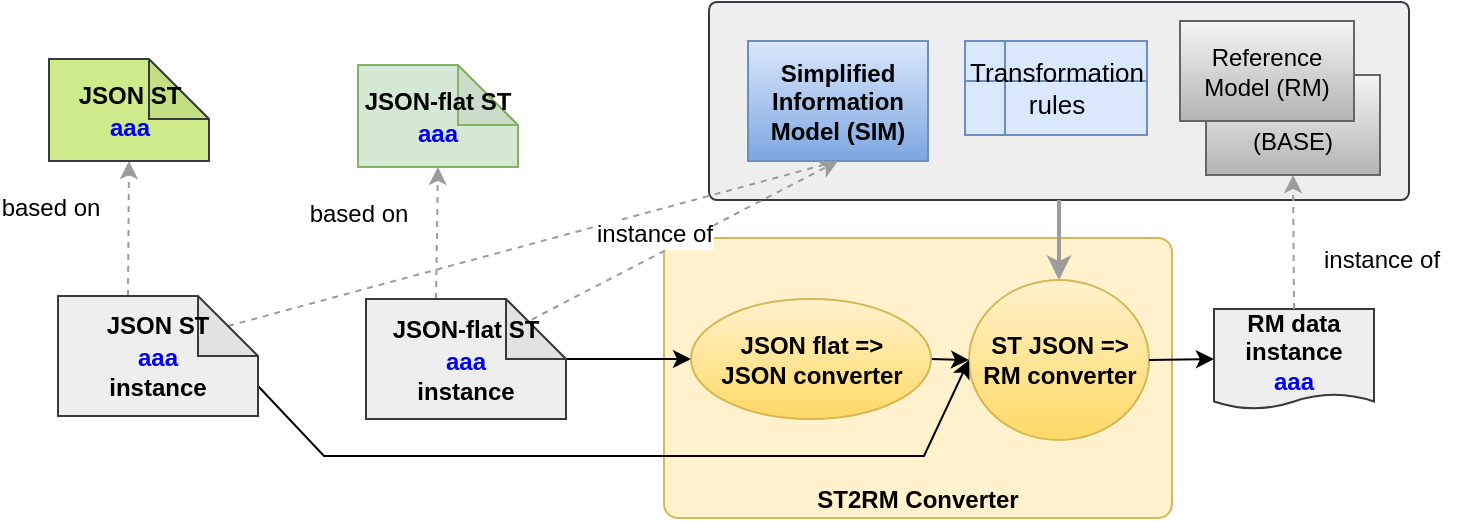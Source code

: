 <mxfile version="10.9.3" type="device"><diagram id="XmOisRVlrF0gZ4vvEgxY" name="Page-1"><mxGraphModel dx="1030" dy="707" grid="1" gridSize="10" guides="1" tooltips="1" connect="1" arrows="1" fold="1" page="1" pageScale="1" pageWidth="1169" pageHeight="827" math="0" shadow="0"><root><mxCell id="0"/><mxCell id="1" parent="0"/><mxCell id="U_25r0_syz-jKjsX9Gg--3" value="" style="rounded=1;whiteSpace=wrap;html=1;fontSize=13;arcSize=4;fillColor=#eeeeee;strokeColor=#36393d;" parent="1" vertex="1"><mxGeometry x="442.5" y="103" width="350" height="99" as="geometry"/></mxCell><mxCell id="lxENX--g2-b_Nk3wRCBP-26" value="&lt;span style=&quot;font-weight: 700 ; white-space: normal&quot;&gt;ST2RM Converter&lt;/span&gt;" style="rounded=1;whiteSpace=wrap;html=1;arcSize=5;fillColor=#fff2cc;strokeColor=#d6b656;verticalAlign=bottom;" parent="1" vertex="1"><mxGeometry x="420" y="221" width="254" height="140" as="geometry"/></mxCell><mxCell id="lxENX--g2-b_Nk3wRCBP-5" value="Simplified Information&lt;br&gt;Model (SIM)" style="rounded=0;whiteSpace=wrap;html=1;fillColor=#dae8fc;strokeColor=#6c8ebf;fontStyle=1;gradientColor=#7ea6e0;" parent="1" vertex="1"><mxGeometry x="462" y="122.5" width="90" height="60" as="geometry"/></mxCell><mxCell id="lxENX--g2-b_Nk3wRCBP-7" style="rounded=0;orthogonalLoop=1;jettySize=auto;html=1;exitX=0;exitY=0;exitDx=35;exitDy=0;dashed=1;strokeColor=#9C9C9C;exitPerimeter=0;entryX=0.5;entryY=1;entryDx=0;entryDy=0;entryPerimeter=0;" parent="1" source="iX6gYI3jmCNzudgxon1o-2" target="BOQQzvxNwKVpHLaHK9lN-2" edge="1"><mxGeometry relative="1" as="geometry"><mxPoint x="307" y="258" as="sourcePoint"/><mxPoint x="306" y="180" as="targetPoint"/></mxGeometry></mxCell><mxCell id="lxENX--g2-b_Nk3wRCBP-8" value="based on" style="text;html=1;resizable=0;points=[];align=center;verticalAlign=middle;labelBackgroundColor=#ffffff;" parent="lxENX--g2-b_Nk3wRCBP-7" vertex="1" connectable="0"><mxGeometry x="0.404" y="-9" relative="1" as="geometry"><mxPoint x="-49" y="3.5" as="offset"/></mxGeometry></mxCell><mxCell id="lxENX--g2-b_Nk3wRCBP-9" value="ST JSON =&amp;gt; RM converter" style="ellipse;whiteSpace=wrap;html=1;gradientColor=#ffd966;fillColor=#fff2cc;strokeColor=#d6b656;fontStyle=1" parent="1" vertex="1"><mxGeometry x="572.5" y="242" width="90" height="80" as="geometry"/></mxCell><mxCell id="lxENX--g2-b_Nk3wRCBP-11" style="edgeStyle=none;rounded=0;orthogonalLoop=1;jettySize=auto;html=1;exitX=0;exitY=0;exitDx=100;exitDy=30;entryX=0;entryY=0.5;entryDx=0;entryDy=0;exitPerimeter=0;" parent="1" source="iX6gYI3jmCNzudgxon1o-2" target="lxENX--g2-b_Nk3wRCBP-23" edge="1"><mxGeometry relative="1" as="geometry"><mxPoint x="367" y="283" as="sourcePoint"/><mxPoint x="335.5" y="218" as="targetPoint"/></mxGeometry></mxCell><mxCell id="lxENX--g2-b_Nk3wRCBP-12" value="RM data instance&lt;br&gt;&lt;font color=&quot;#0000f0&quot;&gt;aaa&lt;/font&gt;&lt;br&gt;" style="shape=document;whiteSpace=wrap;html=1;boundedLbl=1;size=0.15;fillColor=#eeeeee;strokeColor=#36393d;fontStyle=1;" parent="1" vertex="1"><mxGeometry x="695" y="256.5" width="80" height="50" as="geometry"/></mxCell><mxCell id="lxENX--g2-b_Nk3wRCBP-13" value="Base Model (BASE)" style="rounded=0;whiteSpace=wrap;html=1;gradientColor=#b3b3b3;fillColor=#f5f5f5;strokeColor=#666666;" parent="1" vertex="1"><mxGeometry x="691" y="139.5" width="87" height="50" as="geometry"/></mxCell><mxCell id="lxENX--g2-b_Nk3wRCBP-14" value="Reference Model (RM)" style="rounded=0;whiteSpace=wrap;html=1;gradientColor=#b3b3b3;fillColor=#f5f5f5;strokeColor=#666666;" parent="1" vertex="1"><mxGeometry x="678" y="112.5" width="87" height="50" as="geometry"/></mxCell><mxCell id="lxENX--g2-b_Nk3wRCBP-15" style="edgeStyle=none;rounded=0;orthogonalLoop=1;jettySize=auto;html=1;exitX=0.5;exitY=0;exitDx=0;exitDy=0;entryX=0.5;entryY=1;entryDx=0;entryDy=0;strokeColor=#9C9C9C;dashed=1;" parent="1" source="lxENX--g2-b_Nk3wRCBP-12" target="lxENX--g2-b_Nk3wRCBP-13" edge="1"><mxGeometry relative="1" as="geometry"><mxPoint x="736" y="249.5" as="sourcePoint"/></mxGeometry></mxCell><mxCell id="lxENX--g2-b_Nk3wRCBP-16" value="instance of" style="text;html=1;resizable=0;points=[];autosize=1;align=left;verticalAlign=top;spacingTop=-4;fontColor=#000000;" parent="1" vertex="1"><mxGeometry x="748" y="221.5" width="70" height="20" as="geometry"/></mxCell><mxCell id="lxENX--g2-b_Nk3wRCBP-18" style="edgeStyle=none;rounded=0;orthogonalLoop=1;jettySize=auto;html=1;exitX=1;exitY=0.5;exitDx=0;exitDy=0;entryX=0;entryY=0.5;entryDx=0;entryDy=0;" parent="1" source="lxENX--g2-b_Nk3wRCBP-9" target="lxENX--g2-b_Nk3wRCBP-12" edge="1"><mxGeometry relative="1" as="geometry"><mxPoint x="526" y="234" as="sourcePoint"/><mxPoint x="606" y="263" as="targetPoint"/></mxGeometry></mxCell><mxCell id="lxENX--g2-b_Nk3wRCBP-20" style="rounded=0;orthogonalLoop=1;jettySize=auto;html=1;exitX=0;exitY=0;exitDx=35;exitDy=0;dashed=1;strokeColor=#9C9C9C;exitPerimeter=0;entryX=0.5;entryY=1;entryDx=0;entryDy=0;entryPerimeter=0;" parent="1" source="iX6gYI3jmCNzudgxon1o-1" target="BOQQzvxNwKVpHLaHK9lN-1" edge="1"><mxGeometry relative="1" as="geometry"><mxPoint x="152" y="257" as="sourcePoint"/><mxPoint x="152" y="185.5" as="targetPoint"/></mxGeometry></mxCell><mxCell id="lxENX--g2-b_Nk3wRCBP-21" value="based on" style="text;html=1;resizable=0;points=[];align=center;verticalAlign=middle;labelBackgroundColor=#ffffff;" parent="lxENX--g2-b_Nk3wRCBP-20" vertex="1" connectable="0"><mxGeometry x="0.404" y="-9" relative="1" as="geometry"><mxPoint x="-49" y="3.5" as="offset"/></mxGeometry></mxCell><mxCell id="lxENX--g2-b_Nk3wRCBP-24" style="rounded=0;orthogonalLoop=1;jettySize=auto;html=1;exitX=0;exitY=0;exitDx=100;exitDy=45;entryX=0;entryY=0.5;entryDx=0;entryDy=0;strokeColor=#000000;strokeWidth=1;exitPerimeter=0;" parent="1" source="iX6gYI3jmCNzudgxon1o-1" target="lxENX--g2-b_Nk3wRCBP-9" edge="1"><mxGeometry relative="1" as="geometry"><Array as="points"><mxPoint x="250" y="330"/><mxPoint x="550" y="330"/></Array><mxPoint x="227" y="282" as="sourcePoint"/></mxGeometry></mxCell><mxCell id="U_25r0_syz-jKjsX9Gg--9" style="edgeStyle=none;rounded=0;orthogonalLoop=1;jettySize=auto;html=1;exitX=0;exitY=0;exitDx=85;exitDy=15;entryX=0.5;entryY=1;entryDx=0;entryDy=0;startArrow=none;startFill=0;endArrow=none;endFill=0;strokeColor=#9C9C9C;strokeWidth=1;fontSize=13;dashed=1;exitPerimeter=0;" parent="1" source="iX6gYI3jmCNzudgxon1o-1" target="lxENX--g2-b_Nk3wRCBP-5" edge="1"><mxGeometry relative="1" as="geometry"><mxPoint x="202" y="257" as="sourcePoint"/></mxGeometry></mxCell><mxCell id="lxENX--g2-b_Nk3wRCBP-25" style="edgeStyle=none;rounded=0;orthogonalLoop=1;jettySize=auto;html=1;exitX=1;exitY=0.5;exitDx=0;exitDy=0;entryX=0;entryY=0.5;entryDx=0;entryDy=0;" parent="1" source="lxENX--g2-b_Nk3wRCBP-23" target="lxENX--g2-b_Nk3wRCBP-9" edge="1"><mxGeometry relative="1" as="geometry"><mxPoint x="531.5" y="304" as="sourcePoint"/></mxGeometry></mxCell><mxCell id="lxENX--g2-b_Nk3wRCBP-23" value="JSON flat =&amp;gt; &lt;br&gt;JSON converter" style="ellipse;whiteSpace=wrap;html=1;gradientColor=#ffd966;fillColor=#fff2cc;strokeColor=#d6b656;fontStyle=1" parent="1" vertex="1"><mxGeometry x="433.5" y="251.5" width="120" height="60" as="geometry"/></mxCell><mxCell id="U_25r0_syz-jKjsX9Gg--1" value="Transformation&lt;br style=&quot;font-size: 13px;&quot;&gt;rules" style="shape=internalStorage;whiteSpace=wrap;html=1;backgroundOutline=1;fillColor=#dae8fc;strokeColor=#6c8ebf;fontSize=13;" parent="1" vertex="1"><mxGeometry x="570.5" y="122.5" width="91" height="47" as="geometry"/></mxCell><mxCell id="U_25r0_syz-jKjsX9Gg--2" style="edgeStyle=none;rounded=0;orthogonalLoop=1;jettySize=auto;html=1;exitX=0.5;exitY=1;exitDx=0;exitDy=0;entryX=0.5;entryY=0;entryDx=0;entryDy=0;strokeColor=#9C9C9C;strokeWidth=2;" parent="1" source="U_25r0_syz-jKjsX9Gg--3" target="lxENX--g2-b_Nk3wRCBP-9" edge="1"><mxGeometry relative="1" as="geometry"><mxPoint x="727.5" y="187" as="sourcePoint"/><mxPoint x="659.5" y="264" as="targetPoint"/></mxGeometry></mxCell><mxCell id="U_25r0_syz-jKjsX9Gg--7" style="rounded=0;orthogonalLoop=1;jettySize=auto;html=1;exitX=0.775;exitY=0.217;exitDx=0;exitDy=0;dashed=1;strokeColor=#9C9C9C;entryX=0.5;entryY=1;entryDx=0;entryDy=0;exitPerimeter=0;" parent="1" source="iX6gYI3jmCNzudgxon1o-2" target="lxENX--g2-b_Nk3wRCBP-5" edge="1"><mxGeometry relative="1" as="geometry"><mxPoint x="347" y="258" as="sourcePoint"/><mxPoint x="335.345" y="235" as="targetPoint"/></mxGeometry></mxCell><mxCell id="U_25r0_syz-jKjsX9Gg--8" value="instance of" style="text;html=1;resizable=0;points=[];align=center;verticalAlign=middle;labelBackgroundColor=#ffffff;" parent="U_25r0_syz-jKjsX9Gg--7" vertex="1" connectable="0"><mxGeometry x="0.404" y="-9" relative="1" as="geometry"><mxPoint x="-49" y="3.5" as="offset"/></mxGeometry></mxCell><mxCell id="iX6gYI3jmCNzudgxon1o-1" value="&lt;span style=&quot;font-size: 12px ; font-weight: 700 ; white-space: normal&quot;&gt;JSON ST&lt;/span&gt;&lt;br style=&quot;font-size: 12px ; font-weight: 700 ; white-space: normal&quot;&gt;&lt;font color=&quot;#0000f0&quot; style=&quot;font-size: 12px ; font-weight: 700 ; white-space: normal&quot;&gt;aaa&lt;br&gt;&lt;/font&gt;&lt;span style=&quot;font-size: 12px ; font-weight: 700 ; white-space: normal&quot;&gt;instance&lt;/span&gt;" style="shape=note;whiteSpace=wrap;html=1;backgroundOutline=1;darkOpacity=0.05;fontSize=13;fillColor=#eeeeee;strokeColor=#36393d;" parent="1" vertex="1"><mxGeometry x="117" y="250" width="100" height="60" as="geometry"/></mxCell><mxCell id="iX6gYI3jmCNzudgxon1o-2" value="&lt;span style=&quot;font-size: 12px ; font-weight: 700 ; white-space: normal&quot;&gt;JSON-flat ST&lt;/span&gt;&lt;br style=&quot;font-size: 12px ; font-weight: 700 ; white-space: normal&quot;&gt;&lt;font color=&quot;#0000f0&quot; style=&quot;font-size: 12px ; font-weight: 700 ; white-space: normal&quot;&gt;aaa&lt;br&gt;&lt;/font&gt;&lt;span style=&quot;font-size: 12px ; font-weight: 700 ; white-space: normal&quot;&gt;instance&lt;/span&gt;" style="shape=note;whiteSpace=wrap;html=1;backgroundOutline=1;darkOpacity=0.05;fontSize=13;fillColor=#eeeeee;strokeColor=#36393d;" parent="1" vertex="1"><mxGeometry x="271" y="251.5" width="100" height="60" as="geometry"/></mxCell><mxCell id="BOQQzvxNwKVpHLaHK9lN-1" value="&lt;span style=&quot;font-size: 12px ; font-weight: 700 ; white-space: normal&quot;&gt;JSON ST&lt;/span&gt;&lt;br style=&quot;font-size: 12px ; font-weight: 700 ; white-space: normal&quot;&gt;&lt;font color=&quot;#0000f0&quot; style=&quot;font-size: 12px ; font-weight: 700 ; white-space: normal&quot;&gt;aaa&lt;/font&gt;" style="shape=note;whiteSpace=wrap;html=1;backgroundOutline=1;darkOpacity=0.05;fontSize=13;align=center;fillColor=#cdeb8b;strokeColor=#36393d;" vertex="1" parent="1"><mxGeometry x="112.5" y="131.5" width="80" height="51" as="geometry"/></mxCell><mxCell id="BOQQzvxNwKVpHLaHK9lN-2" value="&lt;span style=&quot;font-size: 12px ; font-weight: 700 ; white-space: normal&quot;&gt;JSON-flat ST&lt;/span&gt;&lt;br style=&quot;font-size: 12px ; font-weight: 700 ; white-space: normal&quot;&gt;&lt;font color=&quot;#0000f0&quot; style=&quot;font-size: 12px ; font-weight: 700 ; white-space: normal&quot;&gt;aaa&lt;/font&gt;" style="shape=note;whiteSpace=wrap;html=1;backgroundOutline=1;darkOpacity=0.05;fontSize=13;align=center;fillColor=#d5e8d4;strokeColor=#82b366;" vertex="1" parent="1"><mxGeometry x="267" y="134.5" width="80" height="51" as="geometry"/></mxCell></root></mxGraphModel></diagram></mxfile>